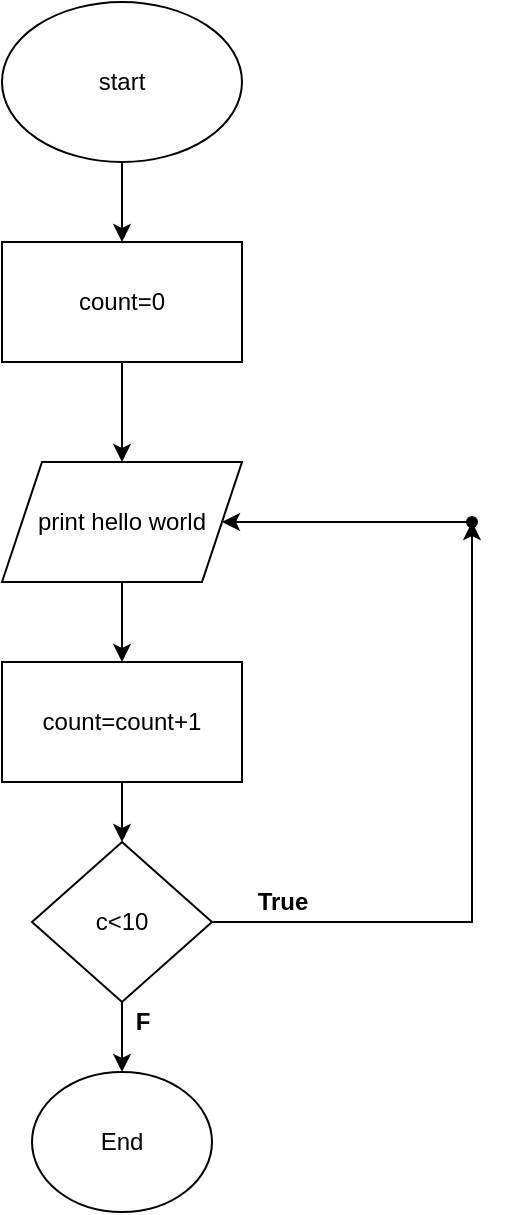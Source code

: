 <mxfile version="14.7.0" type="github" pages="3">
  <diagram id="C5RBs43oDa-KdzZeNtuy" name="Page-1">
    <mxGraphModel dx="1038" dy="580" grid="1" gridSize="10" guides="1" tooltips="1" connect="1" arrows="1" fold="1" page="1" pageScale="1" pageWidth="827" pageHeight="1169" math="0" shadow="0">
      <root>
        <mxCell id="WIyWlLk6GJQsqaUBKTNV-0" />
        <mxCell id="WIyWlLk6GJQsqaUBKTNV-1" parent="WIyWlLk6GJQsqaUBKTNV-0" />
        <mxCell id="ZDeLqN6teNjvPkuS5_9t-14" value="" style="edgeStyle=orthogonalEdgeStyle;rounded=0;orthogonalLoop=1;jettySize=auto;html=1;" edge="1" parent="WIyWlLk6GJQsqaUBKTNV-1" source="ZDeLqN6teNjvPkuS5_9t-15" target="ZDeLqN6teNjvPkuS5_9t-17">
          <mxGeometry relative="1" as="geometry" />
        </mxCell>
        <mxCell id="ZDeLqN6teNjvPkuS5_9t-15" value="start" style="ellipse;whiteSpace=wrap;html=1;" vertex="1" parent="WIyWlLk6GJQsqaUBKTNV-1">
          <mxGeometry x="340" y="50" width="120" height="80" as="geometry" />
        </mxCell>
        <mxCell id="ZDeLqN6teNjvPkuS5_9t-16" value="" style="edgeStyle=orthogonalEdgeStyle;rounded=0;orthogonalLoop=1;jettySize=auto;html=1;" edge="1" parent="WIyWlLk6GJQsqaUBKTNV-1" source="ZDeLqN6teNjvPkuS5_9t-17" target="ZDeLqN6teNjvPkuS5_9t-19">
          <mxGeometry relative="1" as="geometry" />
        </mxCell>
        <mxCell id="ZDeLqN6teNjvPkuS5_9t-17" value="count=0" style="rounded=0;whiteSpace=wrap;html=1;" vertex="1" parent="WIyWlLk6GJQsqaUBKTNV-1">
          <mxGeometry x="340" y="170" width="120" height="60" as="geometry" />
        </mxCell>
        <mxCell id="ZDeLqN6teNjvPkuS5_9t-18" value="" style="edgeStyle=orthogonalEdgeStyle;rounded=0;orthogonalLoop=1;jettySize=auto;html=1;" edge="1" parent="WIyWlLk6GJQsqaUBKTNV-1" source="ZDeLqN6teNjvPkuS5_9t-19" target="ZDeLqN6teNjvPkuS5_9t-21">
          <mxGeometry relative="1" as="geometry" />
        </mxCell>
        <mxCell id="ZDeLqN6teNjvPkuS5_9t-19" value="print hello world" style="shape=parallelogram;perimeter=parallelogramPerimeter;whiteSpace=wrap;html=1;fixedSize=1;" vertex="1" parent="WIyWlLk6GJQsqaUBKTNV-1">
          <mxGeometry x="340" y="280" width="120" height="60" as="geometry" />
        </mxCell>
        <mxCell id="ZDeLqN6teNjvPkuS5_9t-20" value="" style="edgeStyle=orthogonalEdgeStyle;rounded=0;orthogonalLoop=1;jettySize=auto;html=1;" edge="1" parent="WIyWlLk6GJQsqaUBKTNV-1" source="ZDeLqN6teNjvPkuS5_9t-21" target="ZDeLqN6teNjvPkuS5_9t-24">
          <mxGeometry relative="1" as="geometry" />
        </mxCell>
        <mxCell id="ZDeLqN6teNjvPkuS5_9t-21" value="count=count+1" style="rounded=0;whiteSpace=wrap;html=1;" vertex="1" parent="WIyWlLk6GJQsqaUBKTNV-1">
          <mxGeometry x="340" y="380" width="120" height="60" as="geometry" />
        </mxCell>
        <mxCell id="ZDeLqN6teNjvPkuS5_9t-22" value="" style="edgeStyle=orthogonalEdgeStyle;rounded=0;orthogonalLoop=1;jettySize=auto;html=1;" edge="1" parent="WIyWlLk6GJQsqaUBKTNV-1" source="ZDeLqN6teNjvPkuS5_9t-24" target="ZDeLqN6teNjvPkuS5_9t-27">
          <mxGeometry relative="1" as="geometry" />
        </mxCell>
        <mxCell id="ZDeLqN6teNjvPkuS5_9t-23" value="" style="edgeStyle=orthogonalEdgeStyle;rounded=0;orthogonalLoop=1;jettySize=auto;html=1;" edge="1" parent="WIyWlLk6GJQsqaUBKTNV-1" source="ZDeLqN6teNjvPkuS5_9t-24" target="ZDeLqN6teNjvPkuS5_9t-25">
          <mxGeometry relative="1" as="geometry" />
        </mxCell>
        <mxCell id="ZDeLqN6teNjvPkuS5_9t-24" value="c&amp;lt;10" style="rhombus;whiteSpace=wrap;html=1;" vertex="1" parent="WIyWlLk6GJQsqaUBKTNV-1">
          <mxGeometry x="355" y="470" width="90" height="80" as="geometry" />
        </mxCell>
        <mxCell id="ZDeLqN6teNjvPkuS5_9t-25" value="End" style="ellipse;whiteSpace=wrap;html=1;" vertex="1" parent="WIyWlLk6GJQsqaUBKTNV-1">
          <mxGeometry x="355" y="585" width="90" height="70" as="geometry" />
        </mxCell>
        <mxCell id="ZDeLqN6teNjvPkuS5_9t-26" value="" style="edgeStyle=orthogonalEdgeStyle;rounded=0;orthogonalLoop=1;jettySize=auto;html=1;" edge="1" parent="WIyWlLk6GJQsqaUBKTNV-1" source="ZDeLqN6teNjvPkuS5_9t-27" target="ZDeLqN6teNjvPkuS5_9t-19">
          <mxGeometry relative="1" as="geometry" />
        </mxCell>
        <mxCell id="ZDeLqN6teNjvPkuS5_9t-27" value="" style="shape=waypoint;size=6;pointerEvents=1;points=[];fillColor=#ffffff;resizable=0;rotatable=0;perimeter=centerPerimeter;snapToPoint=1;" vertex="1" parent="WIyWlLk6GJQsqaUBKTNV-1">
          <mxGeometry x="555" y="290" width="40" height="40" as="geometry" />
        </mxCell>
        <mxCell id="ZDeLqN6teNjvPkuS5_9t-28" value="&lt;b&gt;F&lt;/b&gt;" style="text;html=1;align=center;verticalAlign=middle;resizable=0;points=[];autosize=1;strokeColor=none;" vertex="1" parent="WIyWlLk6GJQsqaUBKTNV-1">
          <mxGeometry x="400" y="550" width="20" height="20" as="geometry" />
        </mxCell>
        <mxCell id="ZDeLqN6teNjvPkuS5_9t-29" value="&lt;b&gt;True&lt;/b&gt;" style="text;html=1;align=center;verticalAlign=middle;resizable=0;points=[];autosize=1;strokeColor=none;" vertex="1" parent="WIyWlLk6GJQsqaUBKTNV-1">
          <mxGeometry x="460" y="490" width="40" height="20" as="geometry" />
        </mxCell>
      </root>
    </mxGraphModel>
  </diagram>
  <diagram id="8yvz5hKMZ4V9PlTdybbN" name="Page-2">
    <mxGraphModel dx="1221" dy="682" grid="1" gridSize="10" guides="1" tooltips="1" connect="1" arrows="1" fold="1" page="1" pageScale="1" pageWidth="850" pageHeight="1100" math="0" shadow="0">
      <root>
        <mxCell id="5OWWDSPamfGqLtoedElc-0" />
        <mxCell id="5OWWDSPamfGqLtoedElc-1" parent="5OWWDSPamfGqLtoedElc-0" />
        <mxCell id="5OWWDSPamfGqLtoedElc-12" value="" style="edgeStyle=orthogonalEdgeStyle;rounded=0;orthogonalLoop=1;jettySize=auto;html=1;" edge="1" parent="5OWWDSPamfGqLtoedElc-1" source="5OWWDSPamfGqLtoedElc-2" target="5OWWDSPamfGqLtoedElc-4">
          <mxGeometry relative="1" as="geometry" />
        </mxCell>
        <mxCell id="5OWWDSPamfGqLtoedElc-2" value="Start" style="ellipse;whiteSpace=wrap;html=1;" vertex="1" parent="5OWWDSPamfGqLtoedElc-1">
          <mxGeometry x="350" y="30" width="100" height="60" as="geometry" />
        </mxCell>
        <mxCell id="5OWWDSPamfGqLtoedElc-3" value="i=1" style="rounded=0;whiteSpace=wrap;html=1;" vertex="1" parent="5OWWDSPamfGqLtoedElc-1">
          <mxGeometry x="350" y="120" width="110" height="40" as="geometry" />
        </mxCell>
        <mxCell id="5OWWDSPamfGqLtoedElc-13" value="" style="edgeStyle=orthogonalEdgeStyle;rounded=0;orthogonalLoop=1;jettySize=auto;html=1;" edge="1" parent="5OWWDSPamfGqLtoedElc-1" source="5OWWDSPamfGqLtoedElc-4" target="5OWWDSPamfGqLtoedElc-5">
          <mxGeometry relative="1" as="geometry" />
        </mxCell>
        <mxCell id="5OWWDSPamfGqLtoedElc-4" value="sum=0" style="rounded=0;whiteSpace=wrap;html=1;" vertex="1" parent="5OWWDSPamfGqLtoedElc-1">
          <mxGeometry x="350" y="180" width="110" height="40" as="geometry" />
        </mxCell>
        <mxCell id="5OWWDSPamfGqLtoedElc-11" style="edgeStyle=orthogonalEdgeStyle;rounded=0;orthogonalLoop=1;jettySize=auto;html=1;entryX=0;entryY=0.5;entryDx=0;entryDy=0;" edge="1" parent="5OWWDSPamfGqLtoedElc-1" source="5OWWDSPamfGqLtoedElc-5" target="5OWWDSPamfGqLtoedElc-8">
          <mxGeometry relative="1" as="geometry">
            <mxPoint x="340" y="470" as="targetPoint" />
            <Array as="points">
              <mxPoint x="260" y="290" />
              <mxPoint x="260" y="550" />
            </Array>
          </mxGeometry>
        </mxCell>
        <mxCell id="5OWWDSPamfGqLtoedElc-14" value="" style="edgeStyle=orthogonalEdgeStyle;rounded=0;orthogonalLoop=1;jettySize=auto;html=1;" edge="1" parent="5OWWDSPamfGqLtoedElc-1" source="5OWWDSPamfGqLtoedElc-5" target="5OWWDSPamfGqLtoedElc-7">
          <mxGeometry relative="1" as="geometry" />
        </mxCell>
        <mxCell id="5OWWDSPamfGqLtoedElc-5" value="if&lt;br&gt;i%2==0" style="rhombus;whiteSpace=wrap;html=1;" vertex="1" parent="5OWWDSPamfGqLtoedElc-1">
          <mxGeometry x="365" y="250" width="80" height="80" as="geometry" />
        </mxCell>
        <mxCell id="5OWWDSPamfGqLtoedElc-6" value="sum=sum+i" style="rounded=0;whiteSpace=wrap;html=1;" vertex="1" parent="5OWWDSPamfGqLtoedElc-1">
          <mxGeometry x="350" y="360" width="110" height="40" as="geometry" />
        </mxCell>
        <mxCell id="5OWWDSPamfGqLtoedElc-10" style="edgeStyle=orthogonalEdgeStyle;rounded=0;orthogonalLoop=1;jettySize=auto;html=1;entryX=1;entryY=0.5;entryDx=0;entryDy=0;" edge="1" parent="5OWWDSPamfGqLtoedElc-1" source="5OWWDSPamfGqLtoedElc-7" target="5OWWDSPamfGqLtoedElc-5">
          <mxGeometry relative="1" as="geometry">
            <mxPoint x="450" y="280" as="targetPoint" />
            <Array as="points">
              <mxPoint x="570" y="460" />
              <mxPoint x="570" y="290" />
            </Array>
          </mxGeometry>
        </mxCell>
        <mxCell id="5OWWDSPamfGqLtoedElc-15" value="" style="edgeStyle=orthogonalEdgeStyle;rounded=0;orthogonalLoop=1;jettySize=auto;html=1;" edge="1" parent="5OWWDSPamfGqLtoedElc-1" source="5OWWDSPamfGqLtoedElc-7" target="5OWWDSPamfGqLtoedElc-8">
          <mxGeometry relative="1" as="geometry" />
        </mxCell>
        <mxCell id="5OWWDSPamfGqLtoedElc-7" value="i=i+1" style="rounded=0;whiteSpace=wrap;html=1;" vertex="1" parent="5OWWDSPamfGqLtoedElc-1">
          <mxGeometry x="350" y="440" width="110" height="40" as="geometry" />
        </mxCell>
        <mxCell id="5OWWDSPamfGqLtoedElc-16" value="" style="edgeStyle=orthogonalEdgeStyle;rounded=0;orthogonalLoop=1;jettySize=auto;html=1;" edge="1" parent="5OWWDSPamfGqLtoedElc-1" source="5OWWDSPamfGqLtoedElc-8" target="5OWWDSPamfGqLtoedElc-9">
          <mxGeometry relative="1" as="geometry" />
        </mxCell>
        <mxCell id="5OWWDSPamfGqLtoedElc-8" value="if k=50" style="rhombus;whiteSpace=wrap;html=1;" vertex="1" parent="5OWWDSPamfGqLtoedElc-1">
          <mxGeometry x="365" y="510" width="80" height="80" as="geometry" />
        </mxCell>
        <mxCell id="5OWWDSPamfGqLtoedElc-9" value="End" style="ellipse;whiteSpace=wrap;html=1;" vertex="1" parent="5OWWDSPamfGqLtoedElc-1">
          <mxGeometry x="355" y="620" width="100" height="60" as="geometry" />
        </mxCell>
        <mxCell id="5OWWDSPamfGqLtoedElc-17" value="&lt;b&gt;False&lt;/b&gt;" style="text;html=1;align=center;verticalAlign=middle;resizable=0;points=[];autosize=1;strokeColor=none;" vertex="1" parent="5OWWDSPamfGqLtoedElc-1">
          <mxGeometry x="570" y="350" width="50" height="20" as="geometry" />
        </mxCell>
        <mxCell id="5OWWDSPamfGqLtoedElc-18" value="&lt;b&gt;True&lt;/b&gt;" style="text;html=1;align=center;verticalAlign=middle;resizable=0;points=[];autosize=1;strokeColor=none;" vertex="1" parent="5OWWDSPamfGqLtoedElc-1">
          <mxGeometry x="220" y="390" width="40" height="20" as="geometry" />
        </mxCell>
      </root>
    </mxGraphModel>
  </diagram>
  <diagram id="QR_p3zqWKV_QTerJkes7" name="Page-3">
    <mxGraphModel dx="1221" dy="682" grid="1" gridSize="10" guides="1" tooltips="1" connect="1" arrows="1" fold="1" page="1" pageScale="1" pageWidth="850" pageHeight="1100" math="0" shadow="0">
      <root>
        <mxCell id="yrrSqcjhbb1oExmNnbAN-0" />
        <mxCell id="yrrSqcjhbb1oExmNnbAN-1" parent="yrrSqcjhbb1oExmNnbAN-0" />
        <mxCell id="yrrSqcjhbb1oExmNnbAN-14" value="" style="edgeStyle=orthogonalEdgeStyle;rounded=0;orthogonalLoop=1;jettySize=auto;html=1;" edge="1" parent="yrrSqcjhbb1oExmNnbAN-1" source="yrrSqcjhbb1oExmNnbAN-2" target="yrrSqcjhbb1oExmNnbAN-4">
          <mxGeometry relative="1" as="geometry" />
        </mxCell>
        <mxCell id="yrrSqcjhbb1oExmNnbAN-2" value="Start" style="ellipse;whiteSpace=wrap;html=1;" vertex="1" parent="yrrSqcjhbb1oExmNnbAN-1">
          <mxGeometry x="325" y="40" width="100" height="60" as="geometry" />
        </mxCell>
        <mxCell id="yrrSqcjhbb1oExmNnbAN-13" value="" style="edgeStyle=orthogonalEdgeStyle;rounded=0;orthogonalLoop=1;jettySize=auto;html=1;" edge="1" parent="yrrSqcjhbb1oExmNnbAN-1" source="yrrSqcjhbb1oExmNnbAN-3" target="yrrSqcjhbb1oExmNnbAN-5">
          <mxGeometry relative="1" as="geometry" />
        </mxCell>
        <mxCell id="yrrSqcjhbb1oExmNnbAN-3" value="n=25346" style="shape=parallelogram;perimeter=parallelogramPerimeter;whiteSpace=wrap;html=1;fixedSize=1;" vertex="1" parent="yrrSqcjhbb1oExmNnbAN-1">
          <mxGeometry x="315" y="130" width="120" height="50" as="geometry" />
        </mxCell>
        <mxCell id="yrrSqcjhbb1oExmNnbAN-12" value="" style="edgeStyle=orthogonalEdgeStyle;rounded=0;orthogonalLoop=1;jettySize=auto;html=1;" edge="1" parent="yrrSqcjhbb1oExmNnbAN-1" source="yrrSqcjhbb1oExmNnbAN-4" target="yrrSqcjhbb1oExmNnbAN-5">
          <mxGeometry relative="1" as="geometry" />
        </mxCell>
        <mxCell id="yrrSqcjhbb1oExmNnbAN-4" value="c=0" style="rounded=0;whiteSpace=wrap;html=1;" vertex="1" parent="yrrSqcjhbb1oExmNnbAN-1">
          <mxGeometry x="327.5" y="210" width="95" height="40" as="geometry" />
        </mxCell>
        <mxCell id="yrrSqcjhbb1oExmNnbAN-9" style="edgeStyle=orthogonalEdgeStyle;rounded=0;orthogonalLoop=1;jettySize=auto;html=1;" edge="1" parent="yrrSqcjhbb1oExmNnbAN-1" source="yrrSqcjhbb1oExmNnbAN-5">
          <mxGeometry relative="1" as="geometry">
            <mxPoint x="440" y="510" as="targetPoint" />
            <Array as="points">
              <mxPoint x="550" y="320" />
              <mxPoint x="550" y="510" />
            </Array>
          </mxGeometry>
        </mxCell>
        <mxCell id="yrrSqcjhbb1oExmNnbAN-11" value="" style="edgeStyle=orthogonalEdgeStyle;rounded=0;orthogonalLoop=1;jettySize=auto;html=1;" edge="1" parent="yrrSqcjhbb1oExmNnbAN-1" source="yrrSqcjhbb1oExmNnbAN-5" target="yrrSqcjhbb1oExmNnbAN-6">
          <mxGeometry relative="1" as="geometry" />
        </mxCell>
        <mxCell id="yrrSqcjhbb1oExmNnbAN-16" value="&lt;b&gt;True&lt;/b&gt;" style="edgeLabel;html=1;align=center;verticalAlign=middle;resizable=0;points=[];" vertex="1" connectable="0" parent="yrrSqcjhbb1oExmNnbAN-11">
          <mxGeometry x="-0.619" y="-15" relative="1" as="geometry">
            <mxPoint as="offset" />
          </mxGeometry>
        </mxCell>
        <mxCell id="yrrSqcjhbb1oExmNnbAN-5" value="n!=0" style="rhombus;whiteSpace=wrap;html=1;" vertex="1" parent="yrrSqcjhbb1oExmNnbAN-1">
          <mxGeometry x="335" y="280" width="80" height="80" as="geometry" />
        </mxCell>
        <mxCell id="yrrSqcjhbb1oExmNnbAN-17" style="edgeStyle=orthogonalEdgeStyle;rounded=0;orthogonalLoop=1;jettySize=auto;html=1;" edge="1" parent="yrrSqcjhbb1oExmNnbAN-1" source="yrrSqcjhbb1oExmNnbAN-6">
          <mxGeometry relative="1" as="geometry">
            <mxPoint x="330" y="320" as="targetPoint" />
            <Array as="points">
              <mxPoint x="210" y="410" />
              <mxPoint x="210" y="320" />
            </Array>
          </mxGeometry>
        </mxCell>
        <mxCell id="yrrSqcjhbb1oExmNnbAN-6" value="c++&lt;br&gt;n=n/10" style="rounded=0;whiteSpace=wrap;html=1;" vertex="1" parent="yrrSqcjhbb1oExmNnbAN-1">
          <mxGeometry x="327.5" y="390" width="95" height="40" as="geometry" />
        </mxCell>
        <mxCell id="yrrSqcjhbb1oExmNnbAN-10" value="" style="edgeStyle=orthogonalEdgeStyle;rounded=0;orthogonalLoop=1;jettySize=auto;html=1;" edge="1" parent="yrrSqcjhbb1oExmNnbAN-1" source="yrrSqcjhbb1oExmNnbAN-7" target="yrrSqcjhbb1oExmNnbAN-8">
          <mxGeometry relative="1" as="geometry" />
        </mxCell>
        <mxCell id="yrrSqcjhbb1oExmNnbAN-7" value="print&amp;nbsp;&lt;br&gt;c" style="shape=parallelogram;perimeter=parallelogramPerimeter;whiteSpace=wrap;html=1;fixedSize=1;" vertex="1" parent="yrrSqcjhbb1oExmNnbAN-1">
          <mxGeometry x="327.5" y="480" width="120" height="50" as="geometry" />
        </mxCell>
        <mxCell id="yrrSqcjhbb1oExmNnbAN-8" value="End" style="ellipse;whiteSpace=wrap;html=1;" vertex="1" parent="yrrSqcjhbb1oExmNnbAN-1">
          <mxGeometry x="337.5" y="580" width="100" height="60" as="geometry" />
        </mxCell>
        <mxCell id="yrrSqcjhbb1oExmNnbAN-15" value="&lt;b&gt;False&lt;/b&gt;" style="text;html=1;align=center;verticalAlign=middle;resizable=0;points=[];autosize=1;strokeColor=none;" vertex="1" parent="yrrSqcjhbb1oExmNnbAN-1">
          <mxGeometry x="435" y="300" width="50" height="20" as="geometry" />
        </mxCell>
      </root>
    </mxGraphModel>
  </diagram>
</mxfile>
